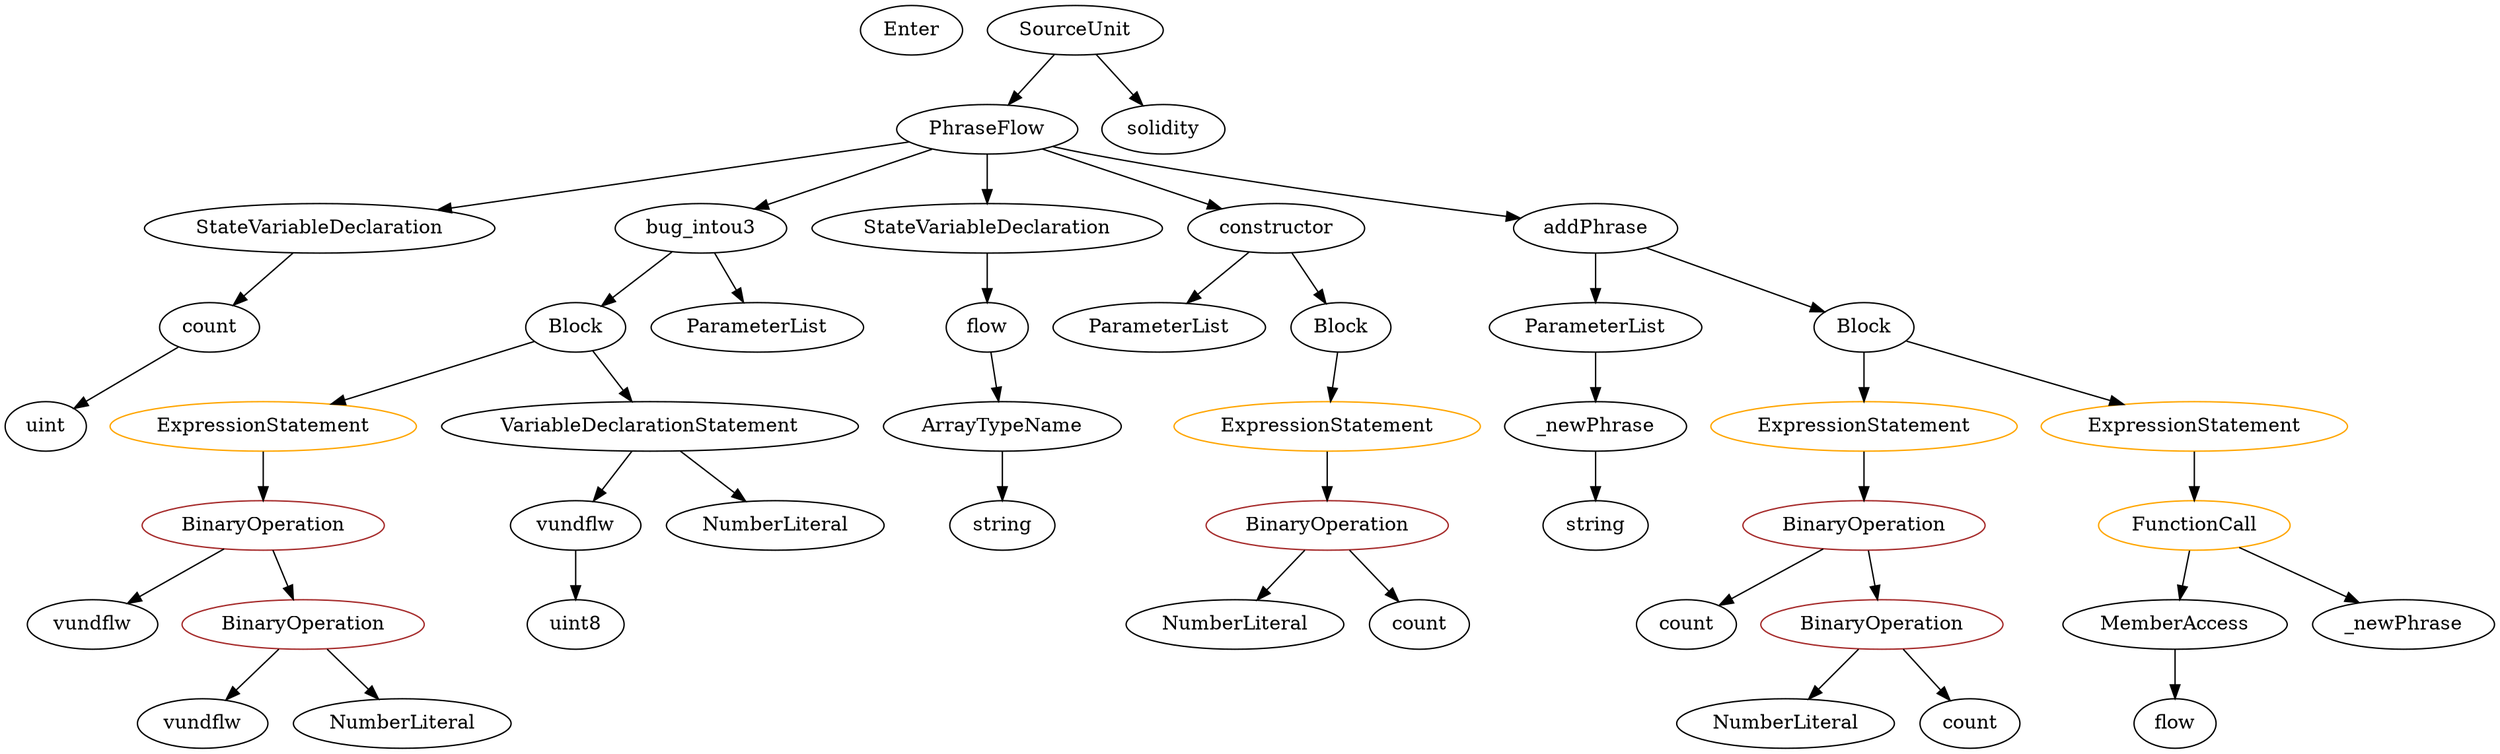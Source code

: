 strict digraph {
	graph [bb="0,0,1503.6,540"];
	node [label="\N"];
	Enter	[height=0.5,
		pos="540,522",
		width=0.83628];
	ContractDefinition_PhraseFlow	[color=black,
		height=0.5,
		label=PhraseFlow,
		pos="586,450",
		width=1.5155];
	StateVariableDeclaration_Unnamed_1	[color=black,
		height=0.5,
		label=StateVariableDeclaration,
		pos="180,378",
		width=2.8184];
	ContractDefinition_PhraseFlow -> StateVariableDeclaration_Unnamed_1	[pos="e,250.88,391.22 538.63,440.83 470.84,429.14 345.17,407.48 262.06,393.15"];
	FunctionDefinition_bug_intou3	[color=black,
		height=0.5,
		label=bug_intou3,
		pos="414,378",
		width=1.46];
	ContractDefinition_PhraseFlow -> FunctionDefinition_bug_intou3	[pos="e,447.06,392.46 552.84,435.5 525.71,424.46 487.13,408.76 457.53,396.71"];
	StateVariableDeclaration_Unnamed	[color=black,
		height=0.5,
		label=StateVariableDeclaration,
		pos="586,378",
		width=2.8184];
	ContractDefinition_PhraseFlow -> StateVariableDeclaration_Unnamed	[pos="e,586,396.1 586,431.7 586,424.41 586,415.73 586,407.54"];
	FunctionDefinition_constructor	[color=black,
		height=0.5,
		label=constructor,
		pos="759,378",
		width=1.4877];
	ContractDefinition_PhraseFlow -> FunctionDefinition_constructor	[pos="e,725.75,392.46 619.36,435.5 646.64,424.46 685.44,408.76 715.22,396.71"];
	FunctionDefinition_addPhrase	[color=black,
		height=0.5,
		label=addPhrase,
		pos="957,378",
		width=1.3769];
	ContractDefinition_PhraseFlow -> FunctionDefinition_addPhrase	[pos="e,911.34,385.5 626.19,437.56 633.74,435.58 641.59,433.63 649,432 736.04,412.81 838.2,396.42 900.24,387.15"];
	VariableDeclaration_count	[color=black,
		height=0.5,
		label=count,
		pos="108,306",
		width=0.87786];
	StateVariableDeclaration_Unnamed_1 -> VariableDeclaration_count	[pos="e,123.31,321.89 162.57,360.05 153.21,350.95 141.53,339.6 131.39,329.74"];
	NumberLiteral_Unnamed_3	[color=black,
		height=0.5,
		label=NumberLiteral,
		pos="738,90",
		width=1.765];
	ExpressionStatement_Unnamed_2	[color=orange,
		height=0.5,
		label=ExpressionStatement,
		pos="160,234",
		width=2.458];
	BinaryOperation_Unnamed_2	[color=brown,
		height=0.5,
		label=BinaryOperation,
		pos="160,162",
		width=1.9867];
	ExpressionStatement_Unnamed_2 -> BinaryOperation_Unnamed_2	[pos="e,160,180.1 160,215.7 160,208.41 160,199.73 160,191.54"];
	PragmaDirective_solidity	[color=black,
		height=0.5,
		label=solidity,
		pos="696,450",
		width=1.0442];
	VariableDeclarationStatement_Unnamed	[color=black,
		height=0.5,
		label=VariableDeclarationStatement,
		pos="386,234",
		width=3.3174];
	VariableDeclaration_vundflw	[color=black,
		height=0.5,
		label=vundflw,
		pos="340,162",
		width=1.1274];
	VariableDeclarationStatement_Unnamed -> VariableDeclaration_vundflw	[pos="e,350.92,179.62 374.63,215.7 369.37,207.7 363.01,198.02 357.19,189.15"];
	NumberLiteral_Unnamed_1	[color=black,
		height=0.5,
		label=NumberLiteral,
		pos="462,162",
		width=1.765];
	VariableDeclarationStatement_Unnamed -> NumberLiteral_Unnamed_1	[pos="e,444.03,179.55 404.4,216.05 413.8,207.39 425.41,196.7 435.74,187.19"];
	Parameter__newPhrase	[color=black,
		height=0.5,
		label=_newPhrase,
		pos="957,234",
		width=1.5432];
	ElementaryTypeName_string_1	[color=black,
		height=0.5,
		label=string,
		pos="957,162",
		width=0.864];
	Parameter__newPhrase -> ElementaryTypeName_string_1	[pos="e,957,180.1 957,215.7 957,208.41 957,199.73 957,191.54"];
	ElementaryTypeName_uint8	[color=black,
		height=0.5,
		label=uint8,
		pos="340,90",
		width=0.7947];
	VariableDeclaration_vundflw -> ElementaryTypeName_uint8	[pos="e,340,108.1 340,143.7 340,136.41 340,127.73 340,119.54"];
	NumberLiteral_Unnamed	[color=black,
		height=0.5,
		label=NumberLiteral,
		pos="1065,18",
		width=1.765];
	Identifier_vundflw_1	[color=black,
		height=0.5,
		label=vundflw,
		pos="120,18",
		width=1.1274];
	VariableDeclaration_flow	[color=black,
		height=0.5,
		label=flow,
		pos="586,306",
		width=0.75311];
	ArrayTypeName_Unnamed	[color=black,
		height=0.5,
		label=ArrayTypeName,
		pos="596,234",
		width=2.0145];
	VariableDeclaration_flow -> ArrayTypeName_Unnamed	[pos="e,593.56,252.1 588.47,287.7 589.53,280.32 590.78,271.52 591.96,263.25"];
	ExpressionStatement_Unnamed_3	[color=orange,
		height=0.5,
		label=ExpressionStatement,
		pos="795,234",
		width=2.458];
	BinaryOperation_Unnamed_4	[color=brown,
		height=0.5,
		label=BinaryOperation,
		pos="795,162",
		width=1.9867];
	ExpressionStatement_Unnamed_3 -> BinaryOperation_Unnamed_4	[pos="e,795,180.1 795,215.7 795,208.41 795,199.73 795,191.54"];
	Identifier_vundflw	[color=black,
		height=0.5,
		label=vundflw,
		pos="51,90",
		width=1.1274];
	Block_Unnamed_1	[color=black,
		height=0.5,
		label=Block,
		pos="334,306",
		width=0.90558];
	FunctionDefinition_bug_intou3 -> Block_Unnamed_1	[pos="e,350.82,321.72 395.45,360.76 384.7,351.37 371.04,339.41 359.32,329.15"];
	ParameterList_Unnamed_1	[color=black,
		height=0.5,
		label=ParameterList,
		pos="446,306",
		width=1.7095];
	FunctionDefinition_bug_intou3 -> ParameterList_Unnamed_1	[pos="e,438.1,324.28 421.75,360.05 425.23,352.43 429.44,343.23 433.36,334.65"];
	ExpressionStatement_Unnamed_1	[color=orange,
		height=0.5,
		label=ExpressionStatement,
		pos="1119,234",
		width=2.458];
	BinaryOperation_Unnamed	[color=brown,
		height=0.5,
		label=BinaryOperation,
		pos="1119,162",
		width=1.9867];
	ExpressionStatement_Unnamed_1 -> BinaryOperation_Unnamed	[pos="e,1119,180.1 1119,215.7 1119,208.41 1119,199.73 1119,191.54"];
	MemberAccess_Unnamed	[color=black,
		height=0.5,
		label=MemberAccess,
		pos="1305,90",
		width=1.9174];
	Identifier_flow	[color=black,
		height=0.5,
		label=flow,
		pos="1305,18",
		width=0.75311];
	MemberAccess_Unnamed -> Identifier_flow	[pos="e,1305,36.104 1305,71.697 1305,64.407 1305,55.726 1305,47.536"];
	FunctionCall_Unnamed	[color=orange,
		height=0.5,
		label=FunctionCall,
		pos="1314,162",
		width=1.6125];
	FunctionCall_Unnamed -> MemberAccess_Unnamed	[pos="e,1307.2,108.1 1311.8,143.7 1310.8,136.32 1309.7,127.52 1308.6,119.25"];
	Identifier__newPhrase	[color=black,
		height=0.5,
		label=_newPhrase,
		pos="1448,90",
		width=1.5432];
	FunctionCall_Unnamed -> Identifier__newPhrase	[pos="e,1419.8,105.75 1342.7,145.98 1362.3,135.76 1388.4,122.13 1409.7,110.99"];
	Identifier_count_1	[color=black,
		height=0.5,
		label=count,
		pos="1178,18",
		width=0.87786];
	SourceUnit_Unnamed	[color=black,
		height=0.5,
		label=SourceUnit,
		pos="641,522",
		width=1.46];
	SourceUnit_Unnamed -> ContractDefinition_PhraseFlow	[pos="e,598.94,467.47 627.97,504.41 621.39,496.04 613.27,485.71 605.93,476.37"];
	SourceUnit_Unnamed -> PragmaDirective_solidity	[pos="e,683.44,466.99 654.03,504.41 660.71,495.92 668.96,485.41 676.39,475.96"];
	ElementaryTypeName_string	[color=black,
		height=0.5,
		label=string,
		pos="596,162",
		width=0.864];
	Block_Unnamed_1 -> ExpressionStatement_Unnamed_2	[pos="e,198.66,250.55 308.33,294.67 282.34,284.22 241.49,267.78 209.24,254.81"];
	Block_Unnamed_1 -> VariableDeclarationStatement_Unnamed	[pos="e,373.15,252.29 345.8,289.12 351.91,280.89 359.54,270.62 366.5,261.26"];
	BinaryOperation_Unnamed_3	[color=brown,
		height=0.5,
		label=BinaryOperation,
		pos="181,90",
		width=1.9867];
	BinaryOperation_Unnamed_3 -> Identifier_vundflw_1	[pos="e,134.21,35.307 166.23,72.055 158.86,63.592 149.79,53.19 141.65,43.845"];
	NumberLiteral_Unnamed_2	[color=black,
		height=0.5,
		label=NumberLiteral,
		pos="242,18",
		width=1.765];
	BinaryOperation_Unnamed_3 -> NumberLiteral_Unnamed_2	[pos="e,227.37,35.789 195.77,72.055 203.03,63.715 211.94,53.491 219.99,44.252"];
	BinaryOperation_Unnamed_2 -> Identifier_vundflw	[pos="e,73.189,105.25 134.72,144.76 119.16,134.77 99.084,121.88 82.494,111.23"];
	BinaryOperation_Unnamed_2 -> BinaryOperation_Unnamed_3	[pos="e,175.87,108.1 165.19,143.7 167.43,136.24 170.1,127.32 172.61,118.97"];
	ElementaryTypeName_uint	[color=black,
		height=0.5,
		label=uint,
		pos="27,234",
		width=0.75];
	ParameterList_Unnamed	[color=black,
		height=0.5,
		label=ParameterList,
		pos="957,306",
		width=1.7095];
	ParameterList_Unnamed -> Parameter__newPhrase	[pos="e,957,252.1 957,287.7 957,280.41 957,271.73 957,263.54"];
	Identifier_count	[color=black,
		height=0.5,
		label=count,
		pos="1007,90",
		width=0.87786];
	ArrayTypeName_Unnamed -> ElementaryTypeName_string	[pos="e,596,180.1 596,215.7 596,208.41 596,199.73 596,191.54"];
	StateVariableDeclaration_Unnamed -> VariableDeclaration_flow	[pos="e,586,324.1 586,359.7 586,352.41 586,343.73 586,335.54"];
	BinaryOperation_Unnamed -> Identifier_count	[pos="e,1027.6,103.88 1093,144.76 1076.4,134.37 1054.7,120.83 1037.3,109.94"];
	BinaryOperation_Unnamed_1	[color=brown,
		height=0.5,
		label=BinaryOperation,
		pos="1128,90",
		width=1.9867];
	BinaryOperation_Unnamed -> BinaryOperation_Unnamed_1	[pos="e,1125.8,108.1 1121.2,143.7 1122.2,136.32 1123.3,127.52 1124.4,119.25"];
	ParameterList_Unnamed_2	[color=black,
		height=0.5,
		label=ParameterList,
		pos="693,306",
		width=1.7095];
	Identifier_count_2	[color=black,
		height=0.5,
		label=count,
		pos="851,90",
		width=0.87786];
	FunctionDefinition_constructor -> ParameterList_Unnamed_2	[pos="e,708.53,323.47 743.36,360.41 735.3,351.87 725.32,341.28 716.37,331.79"];
	Block_Unnamed_2	[color=black,
		height=0.5,
		label=Block,
		pos="805,306",
		width=0.90558];
	FunctionDefinition_constructor -> Block_Unnamed_2	[pos="e,794.28,323.31 770.14,360.05 775.52,351.85 782.11,341.83 788.1,332.71"];
	BinaryOperation_Unnamed_4 -> NumberLiteral_Unnamed_3	[pos="e,751.67,107.79 781.2,144.05 774.48,135.8 766.26,125.7 758.8,116.54"];
	BinaryOperation_Unnamed_4 -> Identifier_count_2	[pos="e,838.34,106.83 808.56,144.05 815.35,135.56 823.72,125.11 831.21,115.73"];
	BinaryOperation_Unnamed_1 -> NumberLiteral_Unnamed	[pos="e,1080.1,35.789 1112.7,72.055 1105.2,63.715 1096,53.491 1087.7,44.252"];
	BinaryOperation_Unnamed_1 -> Identifier_count_1	[pos="e,1166.7,34.829 1140.1,72.055 1146.1,63.646 1153.5,53.323 1160.1,44.025"];
	VariableDeclaration_count -> ElementaryTypeName_uint	[pos="e,42.935,248.77 91.217,290.5 79.696,280.54 64.221,267.17 51.35,256.04"];
	Block_Unnamed	[color=black,
		height=0.5,
		label=Block,
		pos="1119,306",
		width=0.90558];
	Block_Unnamed -> ExpressionStatement_Unnamed_1	[pos="e,1119,252.1 1119,287.7 1119,280.41 1119,271.73 1119,263.54"];
	ExpressionStatement_Unnamed	[color=orange,
		height=0.5,
		label=ExpressionStatement,
		pos="1314,234",
		width=2.458];
	Block_Unnamed -> ExpressionStatement_Unnamed	[pos="e,1271.6,250.24 1145.7,295.41 1175.2,284.81 1223.5,267.47 1260.9,254.08"];
	Block_Unnamed_2 -> ExpressionStatement_Unnamed_3	[pos="e,797.44,252.1 802.53,287.7 801.47,280.32 800.22,271.52 799.04,263.25"];
	ExpressionStatement_Unnamed -> FunctionCall_Unnamed	[pos="e,1314,180.1 1314,215.7 1314,208.41 1314,199.73 1314,191.54"];
	FunctionDefinition_addPhrase -> ParameterList_Unnamed	[pos="e,957,324.1 957,359.7 957,352.41 957,343.73 957,335.54"];
	FunctionDefinition_addPhrase -> Block_Unnamed	[pos="e,1093.8,317.87 987.85,363.67 1015.1,351.89 1054.9,334.7 1083.5,322.35"];
}
